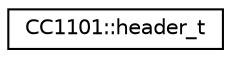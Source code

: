 digraph "Graphical Class Hierarchy"
{
  edge [fontname="Helvetica",fontsize="10",labelfontname="Helvetica",labelfontsize="10"];
  node [fontname="Helvetica",fontsize="10",shape=record];
  rankdir="LR";
  Node1 [label="CC1101::header_t",height=0.2,width=0.4,color="black", fillcolor="white", style="filled",URL="$da/d1a/unionCC1101_1_1header__t.html"];
}
